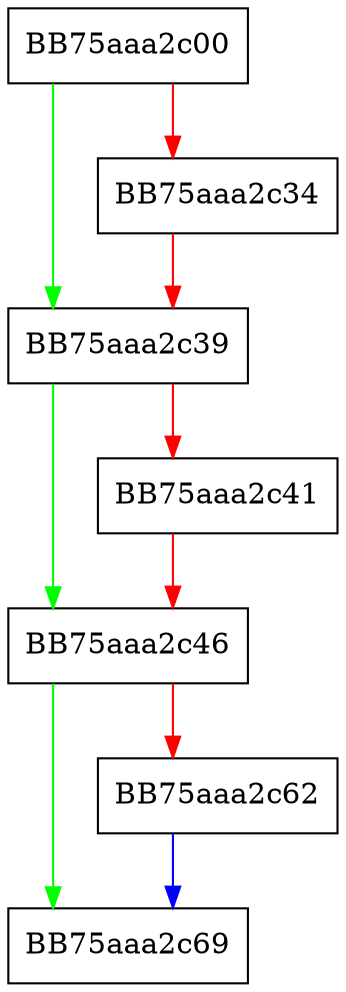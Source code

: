 digraph RpfAPI_r_SeekWrite {
  node [shape="box"];
  graph [splines=ortho];
  BB75aaa2c00 -> BB75aaa2c39 [color="green"];
  BB75aaa2c00 -> BB75aaa2c34 [color="red"];
  BB75aaa2c34 -> BB75aaa2c39 [color="red"];
  BB75aaa2c39 -> BB75aaa2c46 [color="green"];
  BB75aaa2c39 -> BB75aaa2c41 [color="red"];
  BB75aaa2c41 -> BB75aaa2c46 [color="red"];
  BB75aaa2c46 -> BB75aaa2c69 [color="green"];
  BB75aaa2c46 -> BB75aaa2c62 [color="red"];
  BB75aaa2c62 -> BB75aaa2c69 [color="blue"];
}
